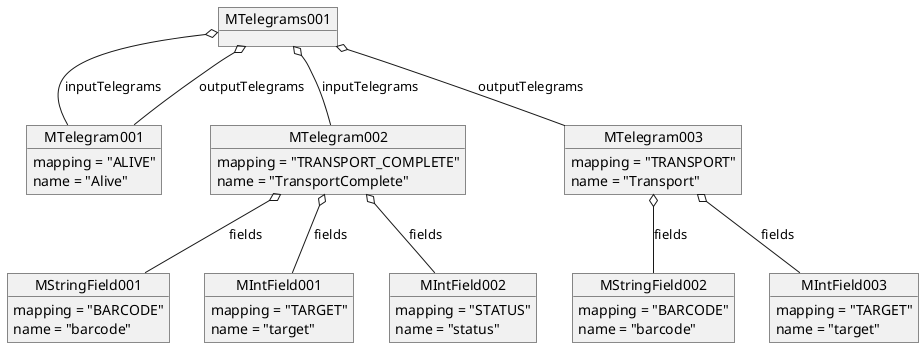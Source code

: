 @startuml
object MTelegrams001

object MTelegram001{
	mapping = "ALIVE"
	name = "Alive"
}

MTelegrams001 o-- MTelegram001 : inputTelegrams
object MTelegram002{
	mapping = "TRANSPORT_COMPLETE"
	name = "TransportComplete"
}

object MStringField001{
	mapping = "BARCODE"
	name = "barcode"
}

MTelegram002 o-- MStringField001 : fields
object MIntField001{
	mapping = "TARGET"
	name = "target"
}

MTelegram002 o-- MIntField001 : fields
object MIntField002{
	mapping = "STATUS"
	name = "status"
}

MTelegram002 o-- MIntField002 : fields
MTelegrams001 o-- MTelegram002 : inputTelegrams
MTelegrams001 o-- MTelegram001 : outputTelegrams
object MTelegram003{
	mapping = "TRANSPORT"
	name = "Transport"
}

object MStringField002{
	mapping = "BARCODE"
	name = "barcode"
}

MTelegram003 o-- MStringField002 : fields
object MIntField003{
	mapping = "TARGET"
	name = "target"
}

MTelegram003 o-- MIntField003 : fields
MTelegrams001 o-- MTelegram003 : outputTelegrams
@enduml
